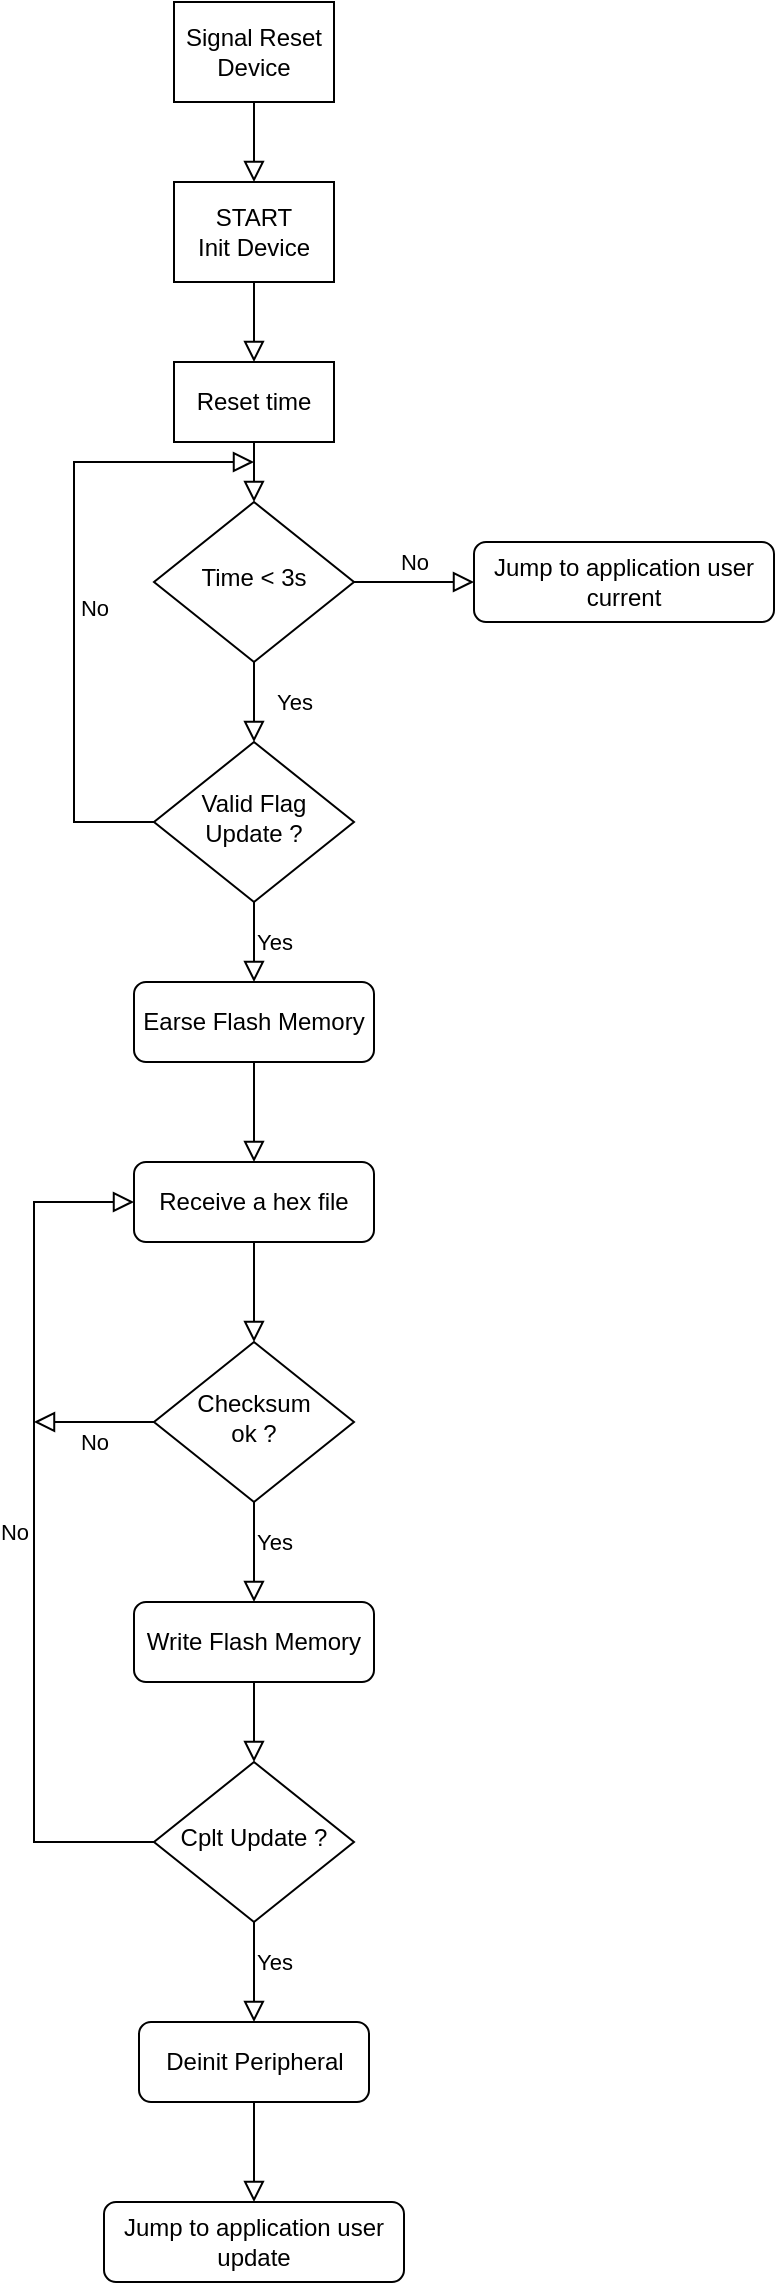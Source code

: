 <mxfile version="21.6.7" type="device">
  <diagram name="Page-1" id="oFE_3LYw02PxmboLN4aH">
    <mxGraphModel dx="2868" dy="1576" grid="1" gridSize="10" guides="1" tooltips="1" connect="1" arrows="1" fold="1" page="1" pageScale="1" pageWidth="3300" pageHeight="4681" math="0" shadow="0">
      <root>
        <mxCell id="0" />
        <mxCell id="1" parent="0" />
        <mxCell id="1fBMuFGvleZSVorCwz0i-1" value="START&lt;br&gt;Init Device" style="rounded=0;whiteSpace=wrap;html=1;" vertex="1" parent="1">
          <mxGeometry x="590" y="310" width="80" height="50" as="geometry" />
        </mxCell>
        <mxCell id="1fBMuFGvleZSVorCwz0i-3" value="Reset time" style="rounded=0;whiteSpace=wrap;html=1;" vertex="1" parent="1">
          <mxGeometry x="590" y="400" width="80" height="40" as="geometry" />
        </mxCell>
        <mxCell id="1fBMuFGvleZSVorCwz0i-6" value="" style="rounded=0;html=1;jettySize=auto;orthogonalLoop=1;fontSize=11;endArrow=block;endFill=0;endSize=8;strokeWidth=1;shadow=0;labelBackgroundColor=none;edgeStyle=orthogonalEdgeStyle;exitX=0.5;exitY=1;exitDx=0;exitDy=0;" edge="1" parent="1" source="1fBMuFGvleZSVorCwz0i-3" target="1fBMuFGvleZSVorCwz0i-10">
          <mxGeometry relative="1" as="geometry">
            <mxPoint x="630.0" y="450" as="sourcePoint" />
          </mxGeometry>
        </mxCell>
        <mxCell id="1fBMuFGvleZSVorCwz0i-8" value="Yes" style="rounded=0;html=1;jettySize=auto;orthogonalLoop=1;fontSize=11;endArrow=block;endFill=0;endSize=8;strokeWidth=1;shadow=0;labelBackgroundColor=none;edgeStyle=orthogonalEdgeStyle;" edge="1" parent="1" source="1fBMuFGvleZSVorCwz0i-10" target="1fBMuFGvleZSVorCwz0i-14">
          <mxGeometry y="20" relative="1" as="geometry">
            <mxPoint as="offset" />
          </mxGeometry>
        </mxCell>
        <mxCell id="1fBMuFGvleZSVorCwz0i-9" value="No" style="edgeStyle=orthogonalEdgeStyle;rounded=0;html=1;jettySize=auto;orthogonalLoop=1;fontSize=11;endArrow=block;endFill=0;endSize=8;strokeWidth=1;shadow=0;labelBackgroundColor=none;" edge="1" parent="1" source="1fBMuFGvleZSVorCwz0i-10" target="1fBMuFGvleZSVorCwz0i-11">
          <mxGeometry y="10" relative="1" as="geometry">
            <mxPoint as="offset" />
          </mxGeometry>
        </mxCell>
        <mxCell id="1fBMuFGvleZSVorCwz0i-10" value="Time &amp;lt; 3s" style="rhombus;whiteSpace=wrap;html=1;shadow=0;fontFamily=Helvetica;fontSize=12;align=center;strokeWidth=1;spacing=6;spacingTop=-4;" vertex="1" parent="1">
          <mxGeometry x="580" y="470" width="100" height="80" as="geometry" />
        </mxCell>
        <mxCell id="1fBMuFGvleZSVorCwz0i-11" value="Jump to application user&lt;br&gt;current" style="rounded=1;whiteSpace=wrap;html=1;fontSize=12;glass=0;strokeWidth=1;shadow=0;" vertex="1" parent="1">
          <mxGeometry x="740" y="490" width="150" height="40" as="geometry" />
        </mxCell>
        <mxCell id="1fBMuFGvleZSVorCwz0i-12" value="No" style="rounded=0;html=1;jettySize=auto;orthogonalLoop=1;fontSize=11;endArrow=block;endFill=0;endSize=8;strokeWidth=1;shadow=0;labelBackgroundColor=none;edgeStyle=orthogonalEdgeStyle;exitX=0;exitY=0.5;exitDx=0;exitDy=0;" edge="1" parent="1" source="1fBMuFGvleZSVorCwz0i-14">
          <mxGeometry x="-0.048" y="-10" relative="1" as="geometry">
            <mxPoint as="offset" />
            <mxPoint x="630" y="450" as="targetPoint" />
            <Array as="points">
              <mxPoint x="540" y="630" />
              <mxPoint x="540" y="450" />
              <mxPoint x="630" y="450" />
            </Array>
          </mxGeometry>
        </mxCell>
        <mxCell id="1fBMuFGvleZSVorCwz0i-13" value="Yes" style="edgeStyle=orthogonalEdgeStyle;rounded=0;html=1;jettySize=auto;orthogonalLoop=1;fontSize=11;endArrow=block;endFill=0;endSize=8;strokeWidth=1;shadow=0;labelBackgroundColor=none;" edge="1" parent="1" source="1fBMuFGvleZSVorCwz0i-14" target="1fBMuFGvleZSVorCwz0i-16">
          <mxGeometry y="10" relative="1" as="geometry">
            <mxPoint as="offset" />
          </mxGeometry>
        </mxCell>
        <mxCell id="1fBMuFGvleZSVorCwz0i-14" value="Valid Flag&lt;br&gt;Update ?" style="rhombus;whiteSpace=wrap;html=1;shadow=0;fontFamily=Helvetica;fontSize=12;align=center;strokeWidth=1;spacing=6;spacingTop=-4;" vertex="1" parent="1">
          <mxGeometry x="580" y="590" width="100" height="80" as="geometry" />
        </mxCell>
        <mxCell id="1fBMuFGvleZSVorCwz0i-16" value="Earse Flash Memory" style="rounded=1;whiteSpace=wrap;html=1;fontSize=12;glass=0;strokeWidth=1;shadow=0;" vertex="1" parent="1">
          <mxGeometry x="570" y="710" width="120" height="40" as="geometry" />
        </mxCell>
        <mxCell id="1fBMuFGvleZSVorCwz0i-17" value="" style="rounded=0;html=1;jettySize=auto;orthogonalLoop=1;fontSize=11;endArrow=block;endFill=0;endSize=8;strokeWidth=1;shadow=0;labelBackgroundColor=none;edgeStyle=orthogonalEdgeStyle;exitX=0.5;exitY=1;exitDx=0;exitDy=0;entryX=0.5;entryY=0;entryDx=0;entryDy=0;" edge="1" parent="1" source="1fBMuFGvleZSVorCwz0i-1" target="1fBMuFGvleZSVorCwz0i-3">
          <mxGeometry relative="1" as="geometry">
            <mxPoint x="640" y="450" as="sourcePoint" />
            <mxPoint x="640" y="500" as="targetPoint" />
          </mxGeometry>
        </mxCell>
        <mxCell id="1fBMuFGvleZSVorCwz0i-21" value="Yes" style="rounded=0;html=1;jettySize=auto;orthogonalLoop=1;fontSize=11;endArrow=block;endFill=0;endSize=8;strokeWidth=1;shadow=0;labelBackgroundColor=none;edgeStyle=orthogonalEdgeStyle;entryX=0.5;entryY=0;entryDx=0;entryDy=0;" edge="1" parent="1" source="1fBMuFGvleZSVorCwz0i-23" target="1fBMuFGvleZSVorCwz0i-27">
          <mxGeometry x="-0.208" y="10" relative="1" as="geometry">
            <mxPoint as="offset" />
            <mxPoint x="630" y="1090" as="targetPoint" />
          </mxGeometry>
        </mxCell>
        <mxCell id="1fBMuFGvleZSVorCwz0i-22" value="No" style="edgeStyle=orthogonalEdgeStyle;rounded=0;html=1;jettySize=auto;orthogonalLoop=1;fontSize=11;endArrow=block;endFill=0;endSize=8;strokeWidth=1;shadow=0;labelBackgroundColor=none;" edge="1" parent="1" source="1fBMuFGvleZSVorCwz0i-23">
          <mxGeometry y="10" relative="1" as="geometry">
            <mxPoint as="offset" />
            <mxPoint x="520" y="930" as="targetPoint" />
          </mxGeometry>
        </mxCell>
        <mxCell id="1fBMuFGvleZSVorCwz0i-23" value="Checksum&lt;br&gt;ok ?" style="rhombus;whiteSpace=wrap;html=1;shadow=0;fontFamily=Helvetica;fontSize=12;align=center;strokeWidth=1;spacing=6;spacingTop=-4;" vertex="1" parent="1">
          <mxGeometry x="580" y="890" width="100" height="80" as="geometry" />
        </mxCell>
        <mxCell id="1fBMuFGvleZSVorCwz0i-27" value="Write Flash Memory" style="rounded=1;whiteSpace=wrap;html=1;fontSize=12;glass=0;strokeWidth=1;shadow=0;" vertex="1" parent="1">
          <mxGeometry x="570" y="1020" width="120" height="40" as="geometry" />
        </mxCell>
        <mxCell id="1fBMuFGvleZSVorCwz0i-28" value="Receive a hex file" style="rounded=1;whiteSpace=wrap;html=1;fontSize=12;glass=0;strokeWidth=1;shadow=0;" vertex="1" parent="1">
          <mxGeometry x="570" y="800" width="120" height="40" as="geometry" />
        </mxCell>
        <mxCell id="1fBMuFGvleZSVorCwz0i-29" value="" style="edgeStyle=orthogonalEdgeStyle;rounded=0;html=1;jettySize=auto;orthogonalLoop=1;fontSize=11;endArrow=block;endFill=0;endSize=8;strokeWidth=1;shadow=0;labelBackgroundColor=none;entryX=0.5;entryY=0;entryDx=0;entryDy=0;exitX=0.5;exitY=1;exitDx=0;exitDy=0;" edge="1" parent="1" source="1fBMuFGvleZSVorCwz0i-16" target="1fBMuFGvleZSVorCwz0i-28">
          <mxGeometry y="10" relative="1" as="geometry">
            <mxPoint as="offset" />
            <mxPoint x="629.71" y="800" as="sourcePoint" />
            <mxPoint x="629.71" y="860" as="targetPoint" />
          </mxGeometry>
        </mxCell>
        <mxCell id="1fBMuFGvleZSVorCwz0i-30" value="" style="edgeStyle=orthogonalEdgeStyle;rounded=0;html=1;jettySize=auto;orthogonalLoop=1;fontSize=11;endArrow=block;endFill=0;endSize=8;strokeWidth=1;shadow=0;labelBackgroundColor=none;exitX=0.5;exitY=1;exitDx=0;exitDy=0;entryX=0.5;entryY=0;entryDx=0;entryDy=0;" edge="1" parent="1" source="1fBMuFGvleZSVorCwz0i-28" target="1fBMuFGvleZSVorCwz0i-23">
          <mxGeometry y="10" relative="1" as="geometry">
            <mxPoint as="offset" />
            <mxPoint x="629.71" y="900" as="sourcePoint" />
            <mxPoint x="670" y="950" as="targetPoint" />
          </mxGeometry>
        </mxCell>
        <mxCell id="1fBMuFGvleZSVorCwz0i-33" value="" style="rounded=0;html=1;jettySize=auto;orthogonalLoop=1;fontSize=11;endArrow=block;endFill=0;endSize=8;strokeWidth=1;shadow=0;labelBackgroundColor=none;edgeStyle=orthogonalEdgeStyle;exitX=0.5;exitY=1;exitDx=0;exitDy=0;entryX=0.5;entryY=0;entryDx=0;entryDy=0;" edge="1" parent="1" source="1fBMuFGvleZSVorCwz0i-27" target="1fBMuFGvleZSVorCwz0i-34">
          <mxGeometry x="-0.143" y="30" relative="1" as="geometry">
            <mxPoint as="offset" />
            <mxPoint x="620" y="1160" as="sourcePoint" />
            <mxPoint x="630" y="1190" as="targetPoint" />
          </mxGeometry>
        </mxCell>
        <mxCell id="1fBMuFGvleZSVorCwz0i-34" value="Cplt Update ?" style="rhombus;whiteSpace=wrap;html=1;shadow=0;fontFamily=Helvetica;fontSize=12;align=center;strokeWidth=1;spacing=6;spacingTop=-4;" vertex="1" parent="1">
          <mxGeometry x="580" y="1100" width="100" height="80" as="geometry" />
        </mxCell>
        <mxCell id="1fBMuFGvleZSVorCwz0i-35" value="No" style="edgeStyle=orthogonalEdgeStyle;rounded=0;html=1;jettySize=auto;orthogonalLoop=1;fontSize=11;endArrow=block;endFill=0;endSize=8;strokeWidth=1;shadow=0;labelBackgroundColor=none;exitX=0;exitY=0.5;exitDx=0;exitDy=0;entryX=0;entryY=0.5;entryDx=0;entryDy=0;" edge="1" parent="1" source="1fBMuFGvleZSVorCwz0i-34" target="1fBMuFGvleZSVorCwz0i-28">
          <mxGeometry y="10" relative="1" as="geometry">
            <mxPoint as="offset" />
            <mxPoint x="460" y="1210" as="sourcePoint" />
            <mxPoint x="520" y="880" as="targetPoint" />
            <Array as="points">
              <mxPoint x="520" y="1140" />
              <mxPoint x="520" y="820" />
            </Array>
          </mxGeometry>
        </mxCell>
        <mxCell id="1fBMuFGvleZSVorCwz0i-36" value="Yes" style="rounded=0;html=1;jettySize=auto;orthogonalLoop=1;fontSize=11;endArrow=block;endFill=0;endSize=8;strokeWidth=1;shadow=0;labelBackgroundColor=none;edgeStyle=orthogonalEdgeStyle;exitX=0.5;exitY=1;exitDx=0;exitDy=0;entryX=0.5;entryY=0;entryDx=0;entryDy=0;" edge="1" parent="1" source="1fBMuFGvleZSVorCwz0i-34" target="1fBMuFGvleZSVorCwz0i-37">
          <mxGeometry x="-0.208" y="10" relative="1" as="geometry">
            <mxPoint as="offset" />
            <mxPoint x="629.71" y="1290" as="sourcePoint" />
            <mxPoint x="630" y="1340" as="targetPoint" />
          </mxGeometry>
        </mxCell>
        <mxCell id="1fBMuFGvleZSVorCwz0i-37" value="Deinit Peripheral" style="rounded=1;whiteSpace=wrap;html=1;fontSize=12;glass=0;strokeWidth=1;shadow=0;" vertex="1" parent="1">
          <mxGeometry x="572.5" y="1230" width="115" height="40" as="geometry" />
        </mxCell>
        <mxCell id="1fBMuFGvleZSVorCwz0i-38" value="Jump to application user&lt;br&gt;update" style="rounded=1;whiteSpace=wrap;html=1;fontSize=12;glass=0;strokeWidth=1;shadow=0;" vertex="1" parent="1">
          <mxGeometry x="555" y="1320" width="150" height="40" as="geometry" />
        </mxCell>
        <mxCell id="1fBMuFGvleZSVorCwz0i-39" value="" style="rounded=0;html=1;jettySize=auto;orthogonalLoop=1;fontSize=11;endArrow=block;endFill=0;endSize=8;strokeWidth=1;shadow=0;labelBackgroundColor=none;edgeStyle=orthogonalEdgeStyle;exitX=0.5;exitY=1;exitDx=0;exitDy=0;entryX=0.5;entryY=0;entryDx=0;entryDy=0;" edge="1" parent="1" source="1fBMuFGvleZSVorCwz0i-37" target="1fBMuFGvleZSVorCwz0i-38">
          <mxGeometry x="-0.208" y="10" relative="1" as="geometry">
            <mxPoint as="offset" />
            <mxPoint x="629.76" y="1390" as="sourcePoint" />
            <mxPoint x="629.76" y="1460" as="targetPoint" />
          </mxGeometry>
        </mxCell>
        <mxCell id="1fBMuFGvleZSVorCwz0i-40" value="Signal Reset&lt;br&gt;Device" style="rounded=0;whiteSpace=wrap;html=1;" vertex="1" parent="1">
          <mxGeometry x="590" y="220" width="80" height="50" as="geometry" />
        </mxCell>
        <mxCell id="1fBMuFGvleZSVorCwz0i-41" value="" style="rounded=0;html=1;jettySize=auto;orthogonalLoop=1;fontSize=11;endArrow=block;endFill=0;endSize=8;strokeWidth=1;shadow=0;labelBackgroundColor=none;edgeStyle=orthogonalEdgeStyle;exitX=0.5;exitY=1;exitDx=0;exitDy=0;entryX=0.5;entryY=0;entryDx=0;entryDy=0;" edge="1" parent="1" source="1fBMuFGvleZSVorCwz0i-40" target="1fBMuFGvleZSVorCwz0i-1">
          <mxGeometry relative="1" as="geometry">
            <mxPoint x="640" y="370" as="sourcePoint" />
            <mxPoint x="720" y="280" as="targetPoint" />
          </mxGeometry>
        </mxCell>
      </root>
    </mxGraphModel>
  </diagram>
</mxfile>
